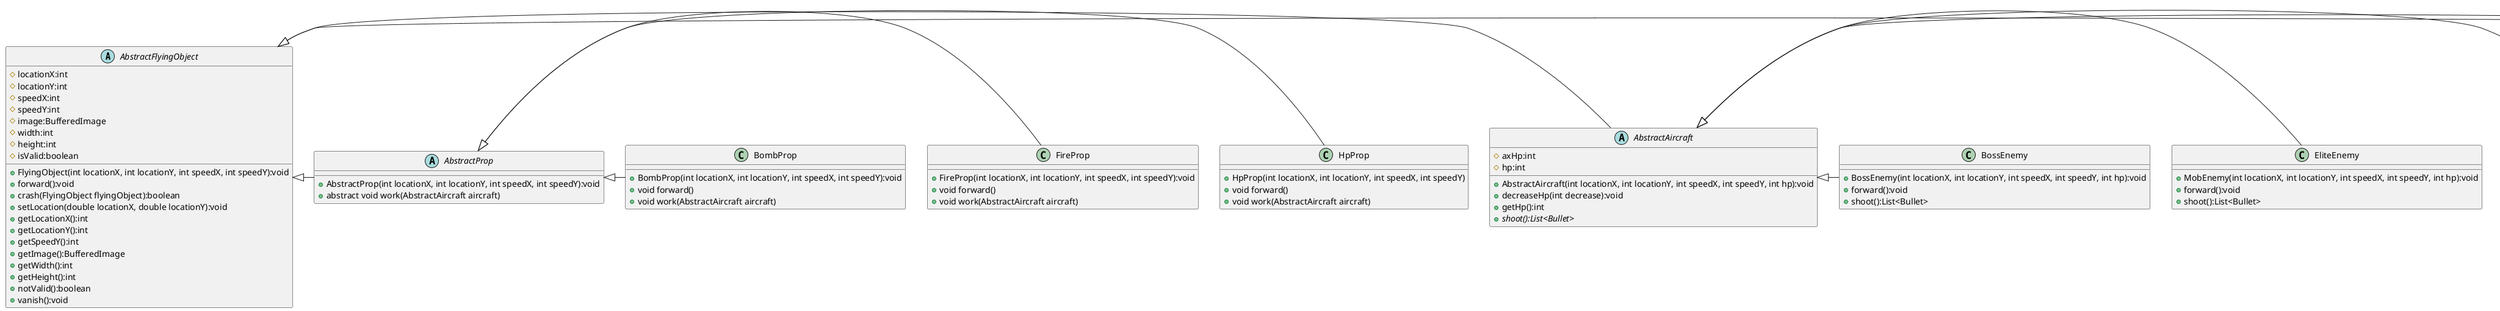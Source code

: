 @startuml
'https://plantuml.com/class-diagram

abstract class AbstractFlyingObject
{
    # locationX:int
    # locationY:int
    # speedX:int
    # speedY:int
    # image:BufferedImage
    # width:int
    # height:int
    # isValid:boolean

    + FlyingObject(int locationX, int locationY, int speedX, int speedY):void
    + forward():void
    + crash(FlyingObject flyingObject):boolean
    + setLocation(double locationX, double locationY):void
    + getLocationX():int
    + getLocationY():int
    + getSpeedY():int
    + getImage():BufferedImage
    + getWidth():int
    + getHeight():int
    + notValid():boolean
    + vanish():void
}
abstract class AbstractAircraft
{
	# axHp:int
    # hp:int
    + AbstractAircraft(int locationX, int locationY, int speedX, int speedY, int hp):void
    + decreaseHp(int decrease):void
    + getHp():int
    + {abstract} shoot():List<Bullet>
 }

abstract class AbstractBullet
{
    - power:int
    + Bullet(int locationX, int locationY, int speedX, int speedY, int power):void
    + forward():void
	+ getPower():int
}


AbstractBullet <|-- HeroBullet
AbstractBullet <|-- EnemyBullet

AbstractFlyingObject <|- AbstractAircraft
AbstractFlyingObject <|- AbstractBullet
AbstractFlyingObject <|- AbstractProp

AbstractAircraft <|- HeroAircraft
AbstractAircraft <|- MobEnemy
AbstractAircraft <|- EliteEnemy
AbstractAircraft <|- BossEnemy

AbstractBullet <|- EnemyBullet
AbstractBullet <|- HeroBullet

AbstractProp <|- HpProp
AbstractProp <|- FireProp
AbstractProp <|- BombProp



class HeroAircraft {
    - shootNum:int
    - power:int
    - direction:int
    + HeroAircraft(int locationX, int locationY, int speedX, int speedY, int hp):void
    + forward():void
    + shoot():List<Bullet>
}

class MobEnemy {
    + MobEnemy(int locationX, int locationY, int speedX, int speedY, int hp):void
    + forward():void
    + shoot():List<Bullet>
}
class EliteEnemy{
  + MobEnemy(int locationX, int locationY, int speedX, int speedY, int hp):void
  + forward():void
  + shoot():List<Bullet>
}
class BossEnemy{
  + BossEnemy(int locationX, int locationY, int speedX, int speedY, int hp):void
  + forward():void
  + shoot():List<Bullet>
}

class HeroBullet {
    + HeroBullet(int locationX, int locationY,
     int speedX, int speedY, int power):void
}

class EnemyBullet {
    + EnemyBullet(int locationX, int locationY,
     int speedX, int speedY, int power):void
}
class HpProp{
  +HpProp(int locationX, int locationY, int speedX, int speedY)
  +void forward()
  +void work(AbstractAircraft aircraft)
}

class FireProp{
  +FireProp(int locationX, int locationY, int speedX, int speedY):void
  +void forward()
  +void work(AbstractAircraft aircraft)
}

class BombProp{
  +BombProp(int locationX, int locationY, int speedX, int speedY):void
  +void forward()
  +void work(AbstractAircraft aircraft)
}

abstract AbstractProp{
    +AbstractProp(int locationX, int locationY, int speedX, int speedY):void
    +abstract void work(AbstractAircraft aircraft)
}
@enduml